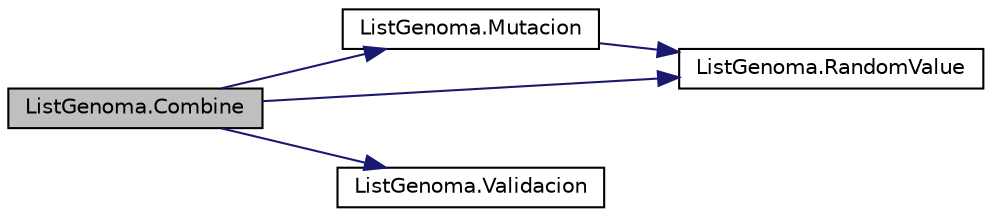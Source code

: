 digraph "ListGenoma.Combine"
{
 // LATEX_PDF_SIZE
  edge [fontname="Helvetica",fontsize="10",labelfontname="Helvetica",labelfontsize="10"];
  node [fontname="Helvetica",fontsize="10",shape=record];
  rankdir="LR";
  Node1 [label="ListGenoma.Combine",height=0.2,width=0.4,color="black", fillcolor="grey75", style="filled", fontcolor="black",tooltip="Combine() se usa para combinar dos cromosomas."];
  Node1 -> Node2 [color="midnightblue",fontsize="10",style="solid",fontname="Helvetica"];
  Node2 [label="ListGenoma.Mutacion",height=0.2,width=0.4,color="black", fillcolor="white", style="filled",URL="$class_list_genoma.html#a48ce150148bcfa3a9e9330a9d20b08ce",tooltip="Mutacion() se usa para mutar un bit aleatorio de un gen de un individuo random."];
  Node2 -> Node3 [color="midnightblue",fontsize="10",style="solid",fontname="Helvetica"];
  Node3 [label="ListGenoma.RandomValue",height=0.2,width=0.4,color="black", fillcolor="white", style="filled",URL="$class_list_genoma.html#a950a3dcfbf78a17858e7b66a619cfb49",tooltip="Generates a random number within a range."];
  Node1 -> Node3 [color="midnightblue",fontsize="10",style="solid",fontname="Helvetica"];
  Node1 -> Node4 [color="midnightblue",fontsize="10",style="solid",fontname="Helvetica"];
  Node4 [label="ListGenoma.Validacion",height=0.2,width=0.4,color="black", fillcolor="white", style="filled",URL="$class_list_genoma.html#a3556b1e886151a86220f5e0ed9040b57",tooltip="Validacion() se usa para evitar los casos en los genes se pasen del valor maximo."];
}

